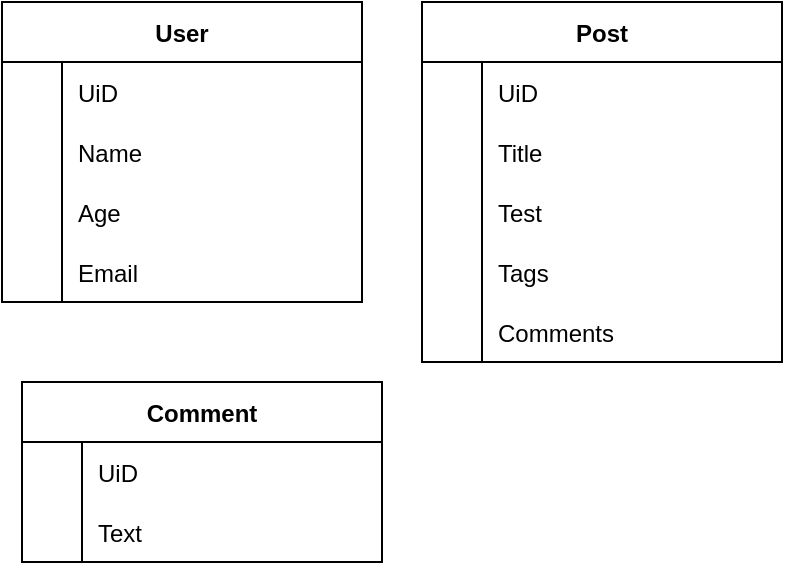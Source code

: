 <mxfile version="14.6.12" type="github">
  <diagram id="peHmpQb9KTdPSRTn3cAR" name="Page-1">
    <mxGraphModel dx="868" dy="488" grid="1" gridSize="10" guides="1" tooltips="1" connect="1" arrows="1" fold="1" page="1" pageScale="1" pageWidth="827" pageHeight="1169" math="0" shadow="0">
      <root>
        <mxCell id="0" />
        <mxCell id="1" parent="0" />
        <mxCell id="hPlEOb9aCVcrALhC0RkN-15" value="User" style="shape=table;startSize=30;container=1;collapsible=1;childLayout=tableLayout;fixedRows=1;rowLines=0;fontStyle=1;align=center;resizeLast=1;" parent="1" vertex="1">
          <mxGeometry x="30" y="40" width="180" height="150" as="geometry">
            <mxRectangle x="30" y="40" width="60" height="30" as="alternateBounds" />
          </mxGeometry>
        </mxCell>
        <mxCell id="hPlEOb9aCVcrALhC0RkN-19" value="" style="shape=partialRectangle;collapsible=0;dropTarget=0;pointerEvents=0;fillColor=none;top=0;left=0;bottom=0;right=0;points=[[0,0.5],[1,0.5]];portConstraint=eastwest;" parent="hPlEOb9aCVcrALhC0RkN-15" vertex="1">
          <mxGeometry y="30" width="180" height="30" as="geometry" />
        </mxCell>
        <mxCell id="hPlEOb9aCVcrALhC0RkN-20" value="" style="shape=partialRectangle;connectable=0;fillColor=none;top=0;left=0;bottom=0;right=0;editable=1;overflow=hidden;" parent="hPlEOb9aCVcrALhC0RkN-19" vertex="1">
          <mxGeometry width="30" height="30" as="geometry" />
        </mxCell>
        <mxCell id="hPlEOb9aCVcrALhC0RkN-21" value="UiD" style="shape=partialRectangle;connectable=0;fillColor=none;top=0;left=0;bottom=0;right=0;align=left;spacingLeft=6;overflow=hidden;" parent="hPlEOb9aCVcrALhC0RkN-19" vertex="1">
          <mxGeometry x="30" width="150" height="30" as="geometry" />
        </mxCell>
        <mxCell id="hPlEOb9aCVcrALhC0RkN-22" value="" style="shape=partialRectangle;collapsible=0;dropTarget=0;pointerEvents=0;fillColor=none;top=0;left=0;bottom=0;right=0;points=[[0,0.5],[1,0.5]];portConstraint=eastwest;" parent="hPlEOb9aCVcrALhC0RkN-15" vertex="1">
          <mxGeometry y="60" width="180" height="30" as="geometry" />
        </mxCell>
        <mxCell id="hPlEOb9aCVcrALhC0RkN-23" value="" style="shape=partialRectangle;connectable=0;fillColor=none;top=0;left=0;bottom=0;right=0;editable=1;overflow=hidden;" parent="hPlEOb9aCVcrALhC0RkN-22" vertex="1">
          <mxGeometry width="30" height="30" as="geometry" />
        </mxCell>
        <mxCell id="hPlEOb9aCVcrALhC0RkN-24" value="Name" style="shape=partialRectangle;connectable=0;fillColor=none;top=0;left=0;bottom=0;right=0;align=left;spacingLeft=6;overflow=hidden;" parent="hPlEOb9aCVcrALhC0RkN-22" vertex="1">
          <mxGeometry x="30" width="150" height="30" as="geometry" />
        </mxCell>
        <mxCell id="hPlEOb9aCVcrALhC0RkN-25" value="" style="shape=partialRectangle;collapsible=0;dropTarget=0;pointerEvents=0;fillColor=none;top=0;left=0;bottom=0;right=0;points=[[0,0.5],[1,0.5]];portConstraint=eastwest;" parent="hPlEOb9aCVcrALhC0RkN-15" vertex="1">
          <mxGeometry y="90" width="180" height="30" as="geometry" />
        </mxCell>
        <mxCell id="hPlEOb9aCVcrALhC0RkN-26" value="" style="shape=partialRectangle;connectable=0;fillColor=none;top=0;left=0;bottom=0;right=0;editable=1;overflow=hidden;" parent="hPlEOb9aCVcrALhC0RkN-25" vertex="1">
          <mxGeometry width="30" height="30" as="geometry" />
        </mxCell>
        <mxCell id="hPlEOb9aCVcrALhC0RkN-27" value="Age" style="shape=partialRectangle;connectable=0;fillColor=none;top=0;left=0;bottom=0;right=0;align=left;spacingLeft=6;overflow=hidden;" parent="hPlEOb9aCVcrALhC0RkN-25" vertex="1">
          <mxGeometry x="30" width="150" height="30" as="geometry" />
        </mxCell>
        <mxCell id="hPlEOb9aCVcrALhC0RkN-29" value="" style="shape=partialRectangle;collapsible=0;dropTarget=0;pointerEvents=0;fillColor=none;top=0;left=0;bottom=0;right=0;points=[[0,0.5],[1,0.5]];portConstraint=eastwest;" parent="hPlEOb9aCVcrALhC0RkN-15" vertex="1">
          <mxGeometry y="120" width="180" height="30" as="geometry" />
        </mxCell>
        <mxCell id="hPlEOb9aCVcrALhC0RkN-30" value="" style="shape=partialRectangle;connectable=0;fillColor=none;top=0;left=0;bottom=0;right=0;editable=1;overflow=hidden;" parent="hPlEOb9aCVcrALhC0RkN-29" vertex="1">
          <mxGeometry width="30" height="30" as="geometry" />
        </mxCell>
        <mxCell id="hPlEOb9aCVcrALhC0RkN-31" value="Email" style="shape=partialRectangle;connectable=0;fillColor=none;top=0;left=0;bottom=0;right=0;align=left;spacingLeft=6;overflow=hidden;" parent="hPlEOb9aCVcrALhC0RkN-29" vertex="1">
          <mxGeometry x="30" width="150" height="30" as="geometry" />
        </mxCell>
        <mxCell id="hPlEOb9aCVcrALhC0RkN-58" value="Post" style="shape=table;startSize=30;container=1;collapsible=1;childLayout=tableLayout;fixedRows=1;rowLines=0;fontStyle=1;align=center;resizeLast=1;" parent="1" vertex="1">
          <mxGeometry x="240" y="40" width="180" height="180" as="geometry">
            <mxRectangle x="30" y="40" width="60" height="30" as="alternateBounds" />
          </mxGeometry>
        </mxCell>
        <mxCell id="hPlEOb9aCVcrALhC0RkN-59" value="" style="shape=partialRectangle;collapsible=0;dropTarget=0;pointerEvents=0;fillColor=none;top=0;left=0;bottom=0;right=0;points=[[0,0.5],[1,0.5]];portConstraint=eastwest;" parent="hPlEOb9aCVcrALhC0RkN-58" vertex="1">
          <mxGeometry y="30" width="180" height="30" as="geometry" />
        </mxCell>
        <mxCell id="hPlEOb9aCVcrALhC0RkN-60" value="" style="shape=partialRectangle;connectable=0;fillColor=none;top=0;left=0;bottom=0;right=0;editable=1;overflow=hidden;" parent="hPlEOb9aCVcrALhC0RkN-59" vertex="1">
          <mxGeometry width="30" height="30" as="geometry" />
        </mxCell>
        <mxCell id="hPlEOb9aCVcrALhC0RkN-61" value="UiD" style="shape=partialRectangle;connectable=0;fillColor=none;top=0;left=0;bottom=0;right=0;align=left;spacingLeft=6;overflow=hidden;" parent="hPlEOb9aCVcrALhC0RkN-59" vertex="1">
          <mxGeometry x="30" width="150" height="30" as="geometry" />
        </mxCell>
        <mxCell id="hPlEOb9aCVcrALhC0RkN-62" value="" style="shape=partialRectangle;collapsible=0;dropTarget=0;pointerEvents=0;fillColor=none;top=0;left=0;bottom=0;right=0;points=[[0,0.5],[1,0.5]];portConstraint=eastwest;" parent="hPlEOb9aCVcrALhC0RkN-58" vertex="1">
          <mxGeometry y="60" width="180" height="30" as="geometry" />
        </mxCell>
        <mxCell id="hPlEOb9aCVcrALhC0RkN-63" value="" style="shape=partialRectangle;connectable=0;fillColor=none;top=0;left=0;bottom=0;right=0;editable=1;overflow=hidden;" parent="hPlEOb9aCVcrALhC0RkN-62" vertex="1">
          <mxGeometry width="30" height="30" as="geometry" />
        </mxCell>
        <mxCell id="hPlEOb9aCVcrALhC0RkN-64" value="Title" style="shape=partialRectangle;connectable=0;fillColor=none;top=0;left=0;bottom=0;right=0;align=left;spacingLeft=6;overflow=hidden;" parent="hPlEOb9aCVcrALhC0RkN-62" vertex="1">
          <mxGeometry x="30" width="150" height="30" as="geometry" />
        </mxCell>
        <mxCell id="hPlEOb9aCVcrALhC0RkN-65" value="" style="shape=partialRectangle;collapsible=0;dropTarget=0;pointerEvents=0;fillColor=none;top=0;left=0;bottom=0;right=0;points=[[0,0.5],[1,0.5]];portConstraint=eastwest;" parent="hPlEOb9aCVcrALhC0RkN-58" vertex="1">
          <mxGeometry y="90" width="180" height="30" as="geometry" />
        </mxCell>
        <mxCell id="hPlEOb9aCVcrALhC0RkN-66" value="" style="shape=partialRectangle;connectable=0;fillColor=none;top=0;left=0;bottom=0;right=0;editable=1;overflow=hidden;" parent="hPlEOb9aCVcrALhC0RkN-65" vertex="1">
          <mxGeometry width="30" height="30" as="geometry" />
        </mxCell>
        <mxCell id="hPlEOb9aCVcrALhC0RkN-67" value="Test" style="shape=partialRectangle;connectable=0;fillColor=none;top=0;left=0;bottom=0;right=0;align=left;spacingLeft=6;overflow=hidden;" parent="hPlEOb9aCVcrALhC0RkN-65" vertex="1">
          <mxGeometry x="30" width="150" height="30" as="geometry" />
        </mxCell>
        <mxCell id="hPlEOb9aCVcrALhC0RkN-68" value="" style="shape=partialRectangle;collapsible=0;dropTarget=0;pointerEvents=0;fillColor=none;top=0;left=0;bottom=0;right=0;points=[[0,0.5],[1,0.5]];portConstraint=eastwest;" parent="hPlEOb9aCVcrALhC0RkN-58" vertex="1">
          <mxGeometry y="120" width="180" height="30" as="geometry" />
        </mxCell>
        <mxCell id="hPlEOb9aCVcrALhC0RkN-69" value="" style="shape=partialRectangle;connectable=0;fillColor=none;top=0;left=0;bottom=0;right=0;editable=1;overflow=hidden;" parent="hPlEOb9aCVcrALhC0RkN-68" vertex="1">
          <mxGeometry width="30" height="30" as="geometry" />
        </mxCell>
        <mxCell id="hPlEOb9aCVcrALhC0RkN-70" value="Tags" style="shape=partialRectangle;connectable=0;fillColor=none;top=0;left=0;bottom=0;right=0;align=left;spacingLeft=6;overflow=hidden;" parent="hPlEOb9aCVcrALhC0RkN-68" vertex="1">
          <mxGeometry x="30" width="150" height="30" as="geometry" />
        </mxCell>
        <mxCell id="uLYh-jdR8LNZcZULVEpU-7" value="" style="shape=partialRectangle;collapsible=0;dropTarget=0;pointerEvents=0;fillColor=none;top=0;left=0;bottom=0;right=0;points=[[0,0.5],[1,0.5]];portConstraint=eastwest;" parent="hPlEOb9aCVcrALhC0RkN-58" vertex="1">
          <mxGeometry y="150" width="180" height="30" as="geometry" />
        </mxCell>
        <mxCell id="uLYh-jdR8LNZcZULVEpU-8" value="" style="shape=partialRectangle;connectable=0;fillColor=none;top=0;left=0;bottom=0;right=0;editable=1;overflow=hidden;" parent="uLYh-jdR8LNZcZULVEpU-7" vertex="1">
          <mxGeometry width="30" height="30" as="geometry" />
        </mxCell>
        <mxCell id="uLYh-jdR8LNZcZULVEpU-9" value="Comments" style="shape=partialRectangle;connectable=0;fillColor=none;top=0;left=0;bottom=0;right=0;align=left;spacingLeft=6;overflow=hidden;" parent="uLYh-jdR8LNZcZULVEpU-7" vertex="1">
          <mxGeometry x="30" width="150" height="30" as="geometry" />
        </mxCell>
        <mxCell id="hPlEOb9aCVcrALhC0RkN-71" value="Comment" style="shape=table;startSize=30;container=1;collapsible=1;childLayout=tableLayout;fixedRows=1;rowLines=0;fontStyle=1;align=center;resizeLast=1;" parent="1" vertex="1">
          <mxGeometry x="40" y="230" width="180" height="90" as="geometry">
            <mxRectangle x="30" y="40" width="60" height="30" as="alternateBounds" />
          </mxGeometry>
        </mxCell>
        <mxCell id="hPlEOb9aCVcrALhC0RkN-72" value="" style="shape=partialRectangle;collapsible=0;dropTarget=0;pointerEvents=0;fillColor=none;top=0;left=0;bottom=0;right=0;points=[[0,0.5],[1,0.5]];portConstraint=eastwest;" parent="hPlEOb9aCVcrALhC0RkN-71" vertex="1">
          <mxGeometry y="30" width="180" height="30" as="geometry" />
        </mxCell>
        <mxCell id="hPlEOb9aCVcrALhC0RkN-73" value="" style="shape=partialRectangle;connectable=0;fillColor=none;top=0;left=0;bottom=0;right=0;editable=1;overflow=hidden;" parent="hPlEOb9aCVcrALhC0RkN-72" vertex="1">
          <mxGeometry width="30" height="30" as="geometry" />
        </mxCell>
        <mxCell id="hPlEOb9aCVcrALhC0RkN-74" value="UiD" style="shape=partialRectangle;connectable=0;fillColor=none;top=0;left=0;bottom=0;right=0;align=left;spacingLeft=6;overflow=hidden;" parent="hPlEOb9aCVcrALhC0RkN-72" vertex="1">
          <mxGeometry x="30" width="150" height="30" as="geometry" />
        </mxCell>
        <mxCell id="hPlEOb9aCVcrALhC0RkN-78" value="" style="shape=partialRectangle;collapsible=0;dropTarget=0;pointerEvents=0;fillColor=none;top=0;left=0;bottom=0;right=0;points=[[0,0.5],[1,0.5]];portConstraint=eastwest;" parent="hPlEOb9aCVcrALhC0RkN-71" vertex="1">
          <mxGeometry y="60" width="180" height="30" as="geometry" />
        </mxCell>
        <mxCell id="hPlEOb9aCVcrALhC0RkN-79" value="" style="shape=partialRectangle;connectable=0;fillColor=none;top=0;left=0;bottom=0;right=0;editable=1;overflow=hidden;" parent="hPlEOb9aCVcrALhC0RkN-78" vertex="1">
          <mxGeometry width="30" height="30" as="geometry" />
        </mxCell>
        <mxCell id="hPlEOb9aCVcrALhC0RkN-80" value="Text" style="shape=partialRectangle;connectable=0;fillColor=none;top=0;left=0;bottom=0;right=0;align=left;spacingLeft=6;overflow=hidden;" parent="hPlEOb9aCVcrALhC0RkN-78" vertex="1">
          <mxGeometry x="30" width="150" height="30" as="geometry" />
        </mxCell>
      </root>
    </mxGraphModel>
  </diagram>
</mxfile>
